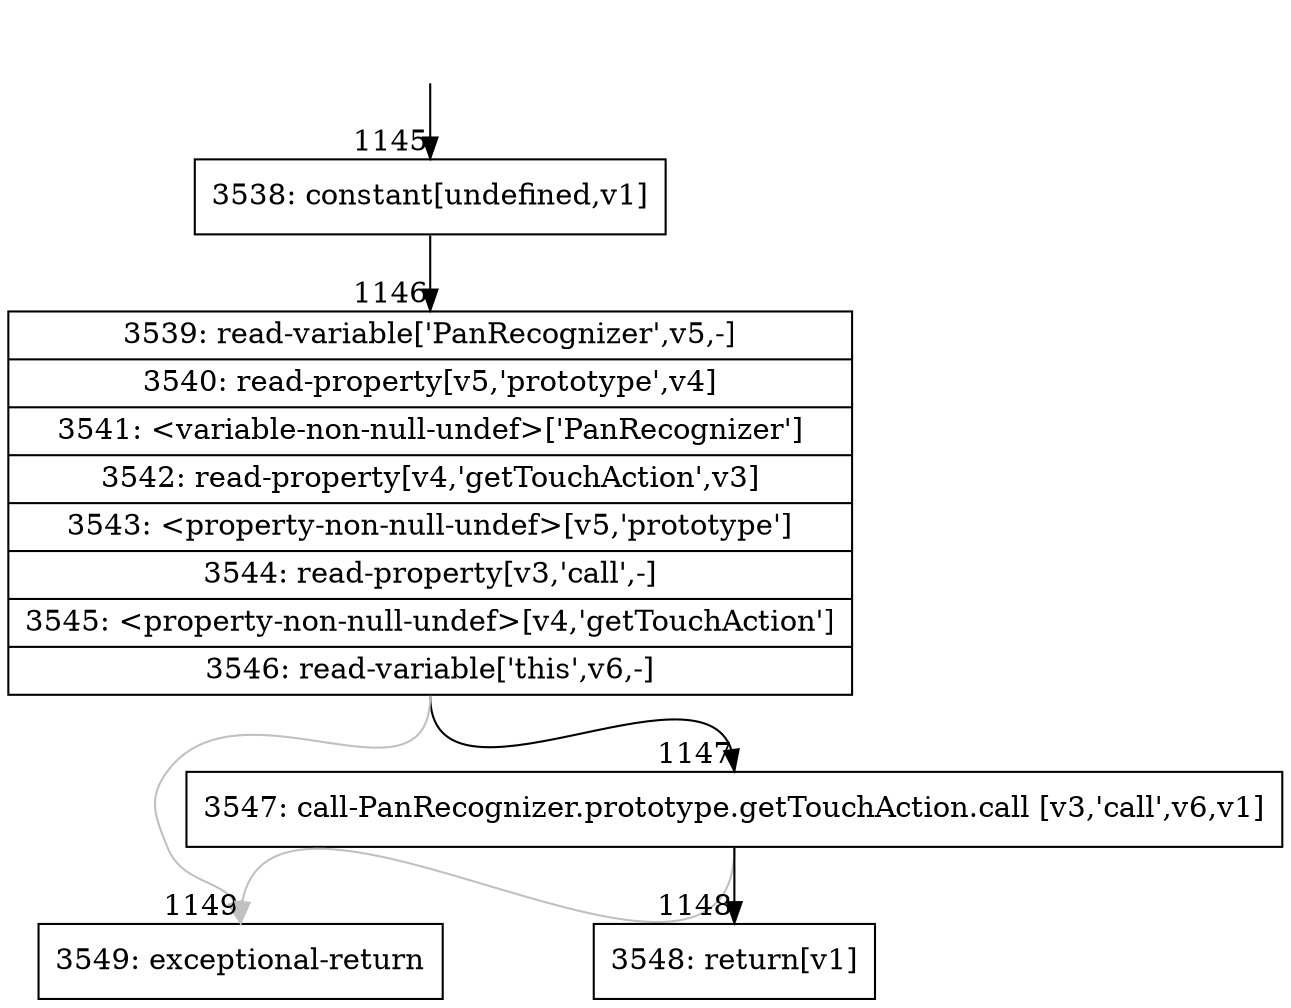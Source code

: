 digraph {
rankdir="TD"
BB_entry107[shape=none,label=""];
BB_entry107 -> BB1145 [tailport=s, headport=n, headlabel="    1145"]
BB1145 [shape=record label="{3538: constant[undefined,v1]}" ] 
BB1145 -> BB1146 [tailport=s, headport=n, headlabel="      1146"]
BB1146 [shape=record label="{3539: read-variable['PanRecognizer',v5,-]|3540: read-property[v5,'prototype',v4]|3541: \<variable-non-null-undef\>['PanRecognizer']|3542: read-property[v4,'getTouchAction',v3]|3543: \<property-non-null-undef\>[v5,'prototype']|3544: read-property[v3,'call',-]|3545: \<property-non-null-undef\>[v4,'getTouchAction']|3546: read-variable['this',v6,-]}" ] 
BB1146 -> BB1147 [tailport=s, headport=n, headlabel="      1147"]
BB1146 -> BB1149 [tailport=s, headport=n, color=gray, headlabel="      1149"]
BB1147 [shape=record label="{3547: call-PanRecognizer.prototype.getTouchAction.call [v3,'call',v6,v1]}" ] 
BB1147 -> BB1148 [tailport=s, headport=n, headlabel="      1148"]
BB1147 -> BB1149 [tailport=s, headport=n, color=gray]
BB1148 [shape=record label="{3548: return[v1]}" ] 
BB1149 [shape=record label="{3549: exceptional-return}" ] 
//#$~ 1845
}
